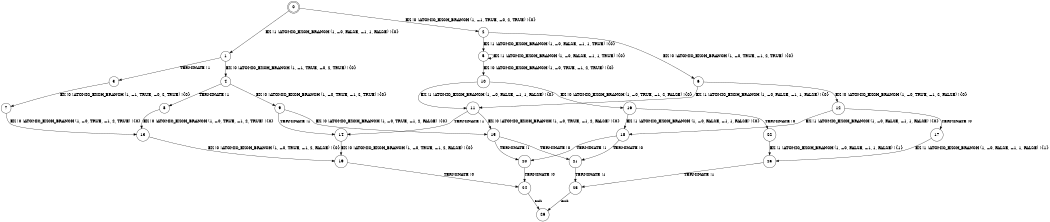 digraph BCG {
size = "7, 10.5";
center = TRUE;
node [shape = circle];
0 [peripheries = 2];
0 -> 1 [label = "EX !1 !ATOMIC_EXCH_BRANCH (1, +0, FALSE, +1, 1, FALSE) !{0}"];
0 -> 2 [label = "EX !0 !ATOMIC_EXCH_BRANCH (1, +1, TRUE, +0, 2, TRUE) !{0}"];
1 -> 3 [label = "TERMINATE !1"];
1 -> 4 [label = "EX !0 !ATOMIC_EXCH_BRANCH (1, +1, TRUE, +0, 2, TRUE) !{0}"];
2 -> 5 [label = "EX !1 !ATOMIC_EXCH_BRANCH (1, +0, FALSE, +1, 1, TRUE) !{0}"];
2 -> 6 [label = "EX !0 !ATOMIC_EXCH_BRANCH (1, +0, TRUE, +1, 2, TRUE) !{0}"];
3 -> 7 [label = "EX !0 !ATOMIC_EXCH_BRANCH (1, +1, TRUE, +0, 2, TRUE) !{0}"];
4 -> 8 [label = "TERMINATE !1"];
4 -> 9 [label = "EX !0 !ATOMIC_EXCH_BRANCH (1, +0, TRUE, +1, 2, TRUE) !{0}"];
5 -> 5 [label = "EX !1 !ATOMIC_EXCH_BRANCH (1, +0, FALSE, +1, 1, TRUE) !{0}"];
5 -> 10 [label = "EX !0 !ATOMIC_EXCH_BRANCH (1, +0, TRUE, +1, 2, TRUE) !{0}"];
6 -> 11 [label = "EX !1 !ATOMIC_EXCH_BRANCH (1, +0, FALSE, +1, 1, FALSE) !{0}"];
6 -> 12 [label = "EX !0 !ATOMIC_EXCH_BRANCH (1, +0, TRUE, +1, 2, FALSE) !{0}"];
7 -> 13 [label = "EX !0 !ATOMIC_EXCH_BRANCH (1, +0, TRUE, +1, 2, TRUE) !{0}"];
8 -> 13 [label = "EX !0 !ATOMIC_EXCH_BRANCH (1, +0, TRUE, +1, 2, TRUE) !{0}"];
9 -> 14 [label = "TERMINATE !1"];
9 -> 15 [label = "EX !0 !ATOMIC_EXCH_BRANCH (1, +0, TRUE, +1, 2, FALSE) !{0}"];
10 -> 11 [label = "EX !1 !ATOMIC_EXCH_BRANCH (1, +0, FALSE, +1, 1, FALSE) !{0}"];
10 -> 16 [label = "EX !0 !ATOMIC_EXCH_BRANCH (1, +0, TRUE, +1, 2, FALSE) !{0}"];
11 -> 14 [label = "TERMINATE !1"];
11 -> 15 [label = "EX !0 !ATOMIC_EXCH_BRANCH (1, +0, TRUE, +1, 2, FALSE) !{0}"];
12 -> 17 [label = "TERMINATE !0"];
12 -> 18 [label = "EX !1 !ATOMIC_EXCH_BRANCH (1, +0, FALSE, +1, 1, FALSE) !{0}"];
13 -> 19 [label = "EX !0 !ATOMIC_EXCH_BRANCH (1, +0, TRUE, +1, 2, FALSE) !{0}"];
14 -> 19 [label = "EX !0 !ATOMIC_EXCH_BRANCH (1, +0, TRUE, +1, 2, FALSE) !{0}"];
15 -> 20 [label = "TERMINATE !1"];
15 -> 21 [label = "TERMINATE !0"];
16 -> 22 [label = "TERMINATE !0"];
16 -> 18 [label = "EX !1 !ATOMIC_EXCH_BRANCH (1, +0, FALSE, +1, 1, FALSE) !{0}"];
17 -> 23 [label = "EX !1 !ATOMIC_EXCH_BRANCH (1, +0, FALSE, +1, 1, FALSE) !{1}"];
18 -> 20 [label = "TERMINATE !1"];
18 -> 21 [label = "TERMINATE !0"];
19 -> 24 [label = "TERMINATE !0"];
20 -> 24 [label = "TERMINATE !0"];
21 -> 25 [label = "TERMINATE !1"];
22 -> 23 [label = "EX !1 !ATOMIC_EXCH_BRANCH (1, +0, FALSE, +1, 1, FALSE) !{1}"];
23 -> 25 [label = "TERMINATE !1"];
24 -> 26 [label = "exit"];
25 -> 26 [label = "exit"];
}
